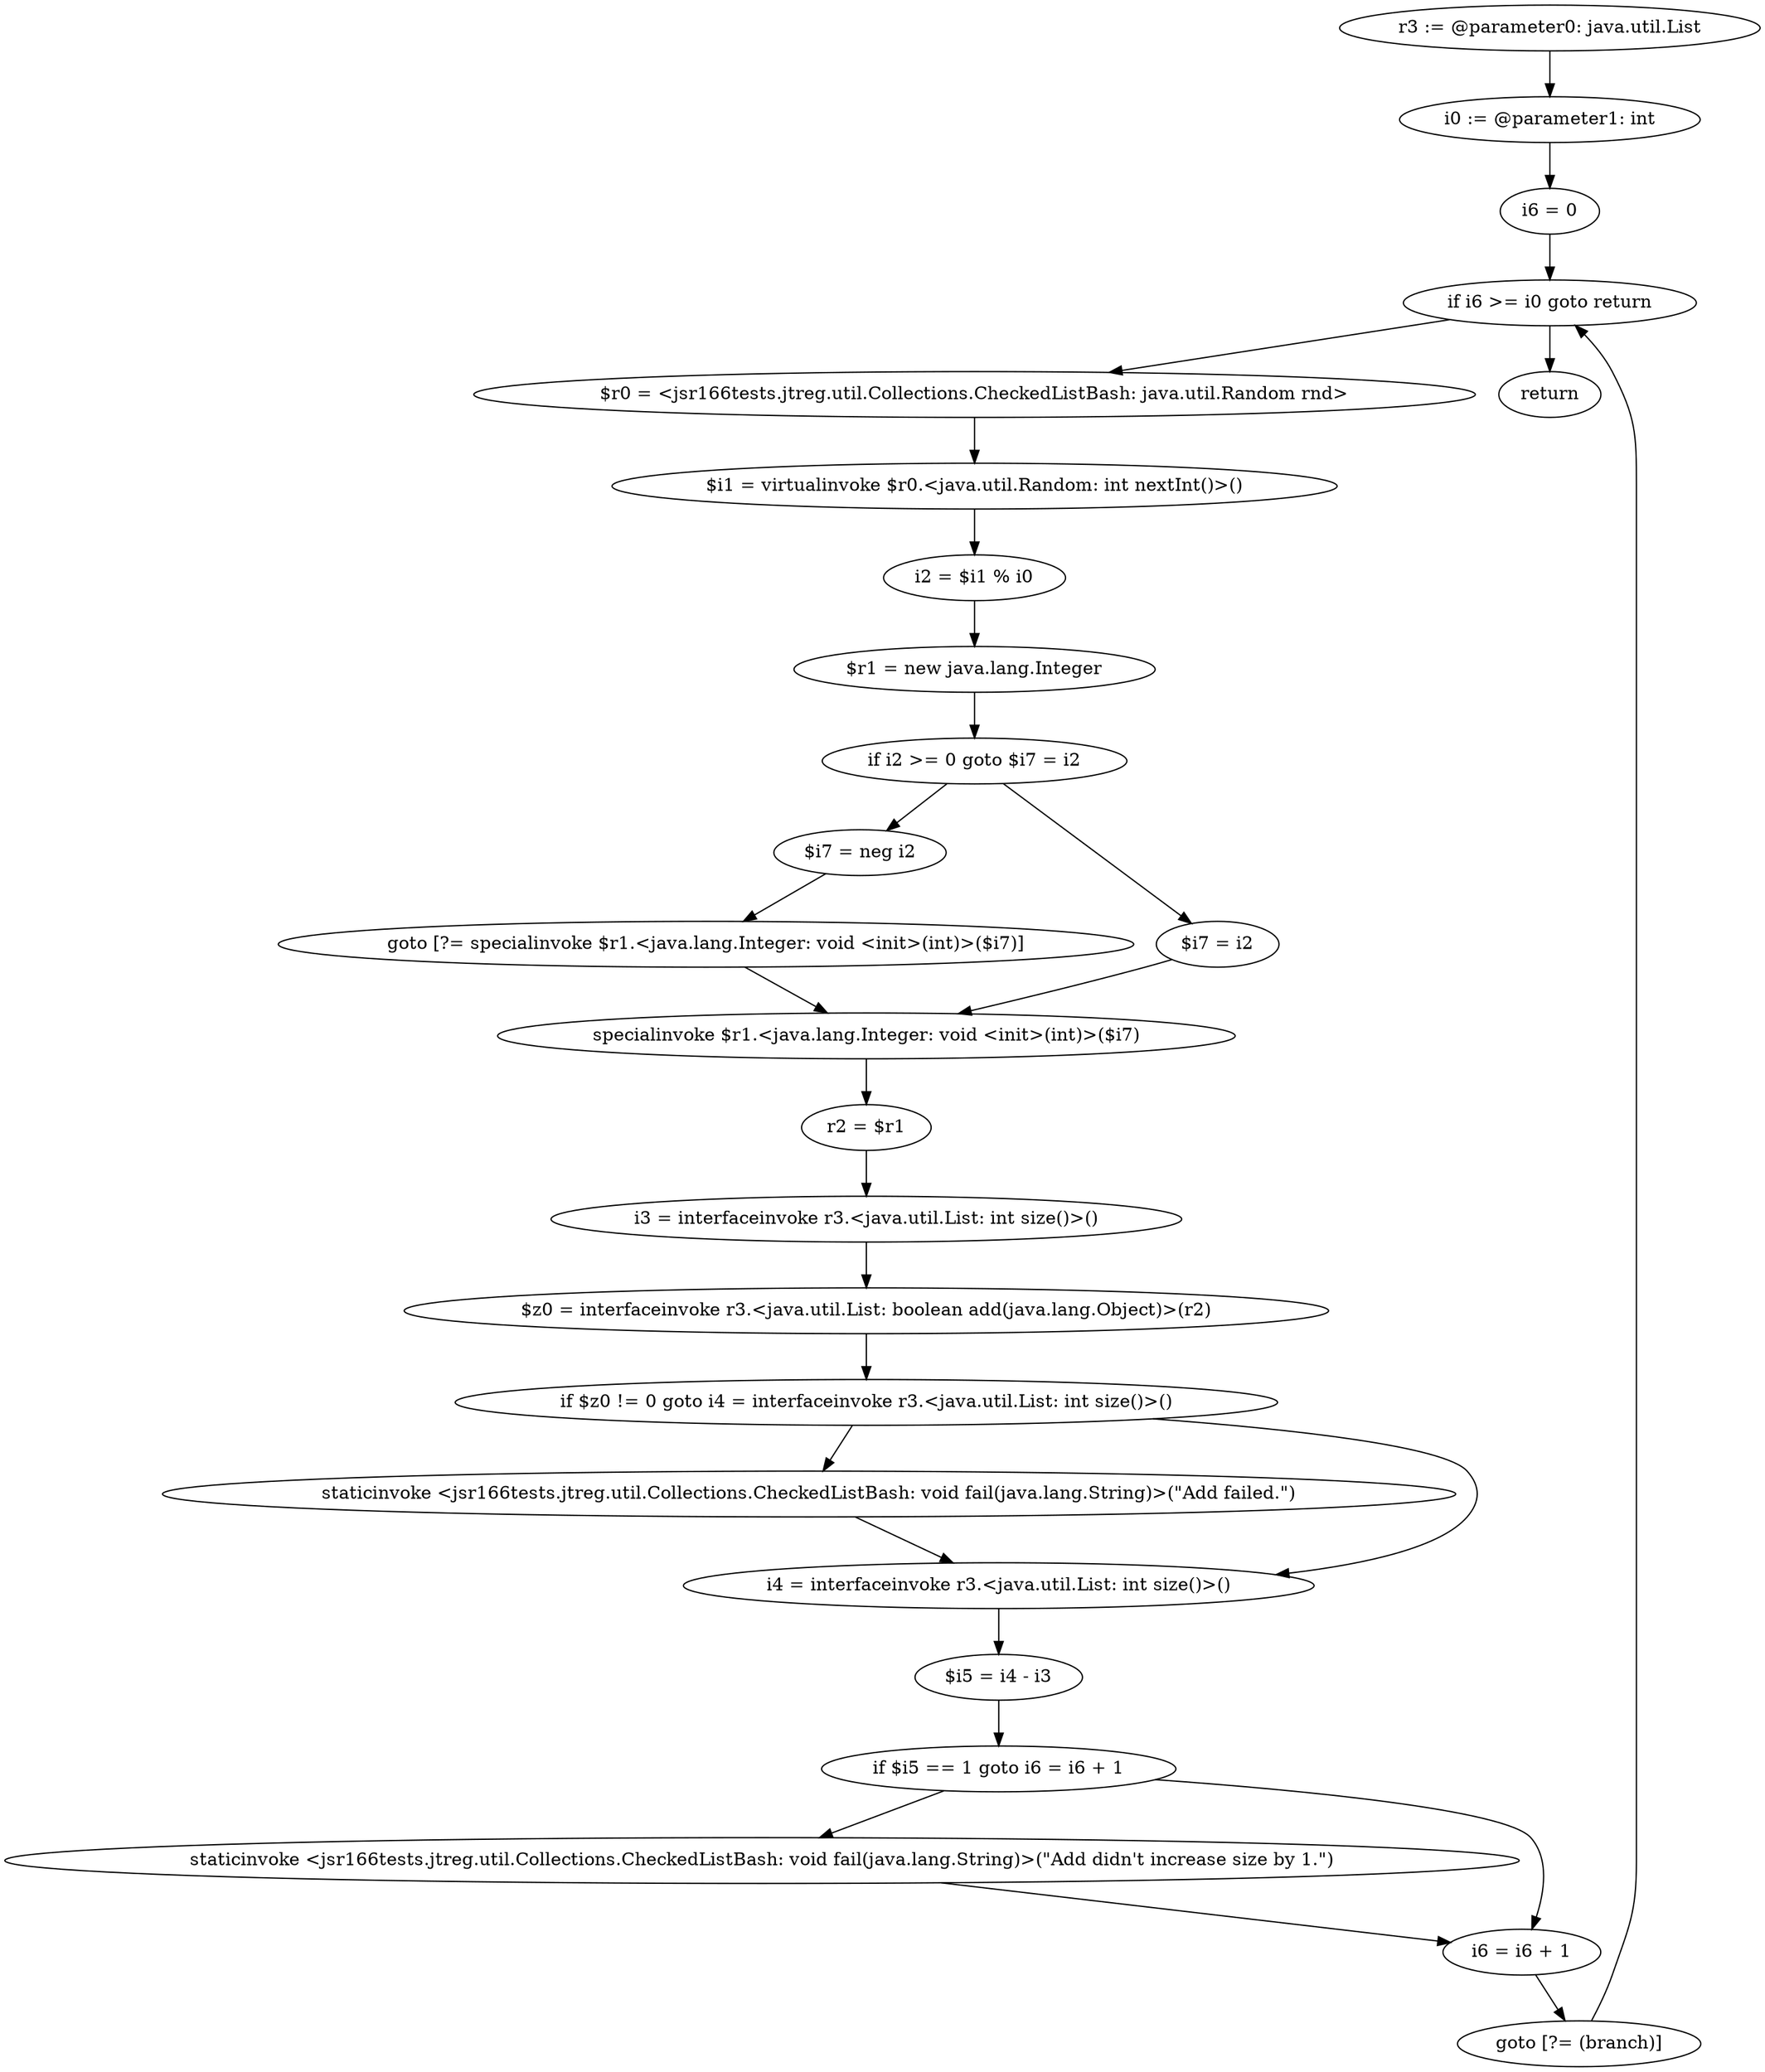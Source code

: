 digraph "unitGraph" {
    "r3 := @parameter0: java.util.List"
    "i0 := @parameter1: int"
    "i6 = 0"
    "if i6 >= i0 goto return"
    "$r0 = <jsr166tests.jtreg.util.Collections.CheckedListBash: java.util.Random rnd>"
    "$i1 = virtualinvoke $r0.<java.util.Random: int nextInt()>()"
    "i2 = $i1 % i0"
    "$r1 = new java.lang.Integer"
    "if i2 >= 0 goto $i7 = i2"
    "$i7 = neg i2"
    "goto [?= specialinvoke $r1.<java.lang.Integer: void <init>(int)>($i7)]"
    "$i7 = i2"
    "specialinvoke $r1.<java.lang.Integer: void <init>(int)>($i7)"
    "r2 = $r1"
    "i3 = interfaceinvoke r3.<java.util.List: int size()>()"
    "$z0 = interfaceinvoke r3.<java.util.List: boolean add(java.lang.Object)>(r2)"
    "if $z0 != 0 goto i4 = interfaceinvoke r3.<java.util.List: int size()>()"
    "staticinvoke <jsr166tests.jtreg.util.Collections.CheckedListBash: void fail(java.lang.String)>(\"Add failed.\")"
    "i4 = interfaceinvoke r3.<java.util.List: int size()>()"
    "$i5 = i4 - i3"
    "if $i5 == 1 goto i6 = i6 + 1"
    "staticinvoke <jsr166tests.jtreg.util.Collections.CheckedListBash: void fail(java.lang.String)>(\"Add didn\'t increase size by 1.\")"
    "i6 = i6 + 1"
    "goto [?= (branch)]"
    "return"
    "r3 := @parameter0: java.util.List"->"i0 := @parameter1: int";
    "i0 := @parameter1: int"->"i6 = 0";
    "i6 = 0"->"if i6 >= i0 goto return";
    "if i6 >= i0 goto return"->"$r0 = <jsr166tests.jtreg.util.Collections.CheckedListBash: java.util.Random rnd>";
    "if i6 >= i0 goto return"->"return";
    "$r0 = <jsr166tests.jtreg.util.Collections.CheckedListBash: java.util.Random rnd>"->"$i1 = virtualinvoke $r0.<java.util.Random: int nextInt()>()";
    "$i1 = virtualinvoke $r0.<java.util.Random: int nextInt()>()"->"i2 = $i1 % i0";
    "i2 = $i1 % i0"->"$r1 = new java.lang.Integer";
    "$r1 = new java.lang.Integer"->"if i2 >= 0 goto $i7 = i2";
    "if i2 >= 0 goto $i7 = i2"->"$i7 = neg i2";
    "if i2 >= 0 goto $i7 = i2"->"$i7 = i2";
    "$i7 = neg i2"->"goto [?= specialinvoke $r1.<java.lang.Integer: void <init>(int)>($i7)]";
    "goto [?= specialinvoke $r1.<java.lang.Integer: void <init>(int)>($i7)]"->"specialinvoke $r1.<java.lang.Integer: void <init>(int)>($i7)";
    "$i7 = i2"->"specialinvoke $r1.<java.lang.Integer: void <init>(int)>($i7)";
    "specialinvoke $r1.<java.lang.Integer: void <init>(int)>($i7)"->"r2 = $r1";
    "r2 = $r1"->"i3 = interfaceinvoke r3.<java.util.List: int size()>()";
    "i3 = interfaceinvoke r3.<java.util.List: int size()>()"->"$z0 = interfaceinvoke r3.<java.util.List: boolean add(java.lang.Object)>(r2)";
    "$z0 = interfaceinvoke r3.<java.util.List: boolean add(java.lang.Object)>(r2)"->"if $z0 != 0 goto i4 = interfaceinvoke r3.<java.util.List: int size()>()";
    "if $z0 != 0 goto i4 = interfaceinvoke r3.<java.util.List: int size()>()"->"staticinvoke <jsr166tests.jtreg.util.Collections.CheckedListBash: void fail(java.lang.String)>(\"Add failed.\")";
    "if $z0 != 0 goto i4 = interfaceinvoke r3.<java.util.List: int size()>()"->"i4 = interfaceinvoke r3.<java.util.List: int size()>()";
    "staticinvoke <jsr166tests.jtreg.util.Collections.CheckedListBash: void fail(java.lang.String)>(\"Add failed.\")"->"i4 = interfaceinvoke r3.<java.util.List: int size()>()";
    "i4 = interfaceinvoke r3.<java.util.List: int size()>()"->"$i5 = i4 - i3";
    "$i5 = i4 - i3"->"if $i5 == 1 goto i6 = i6 + 1";
    "if $i5 == 1 goto i6 = i6 + 1"->"staticinvoke <jsr166tests.jtreg.util.Collections.CheckedListBash: void fail(java.lang.String)>(\"Add didn\'t increase size by 1.\")";
    "if $i5 == 1 goto i6 = i6 + 1"->"i6 = i6 + 1";
    "staticinvoke <jsr166tests.jtreg.util.Collections.CheckedListBash: void fail(java.lang.String)>(\"Add didn\'t increase size by 1.\")"->"i6 = i6 + 1";
    "i6 = i6 + 1"->"goto [?= (branch)]";
    "goto [?= (branch)]"->"if i6 >= i0 goto return";
}
